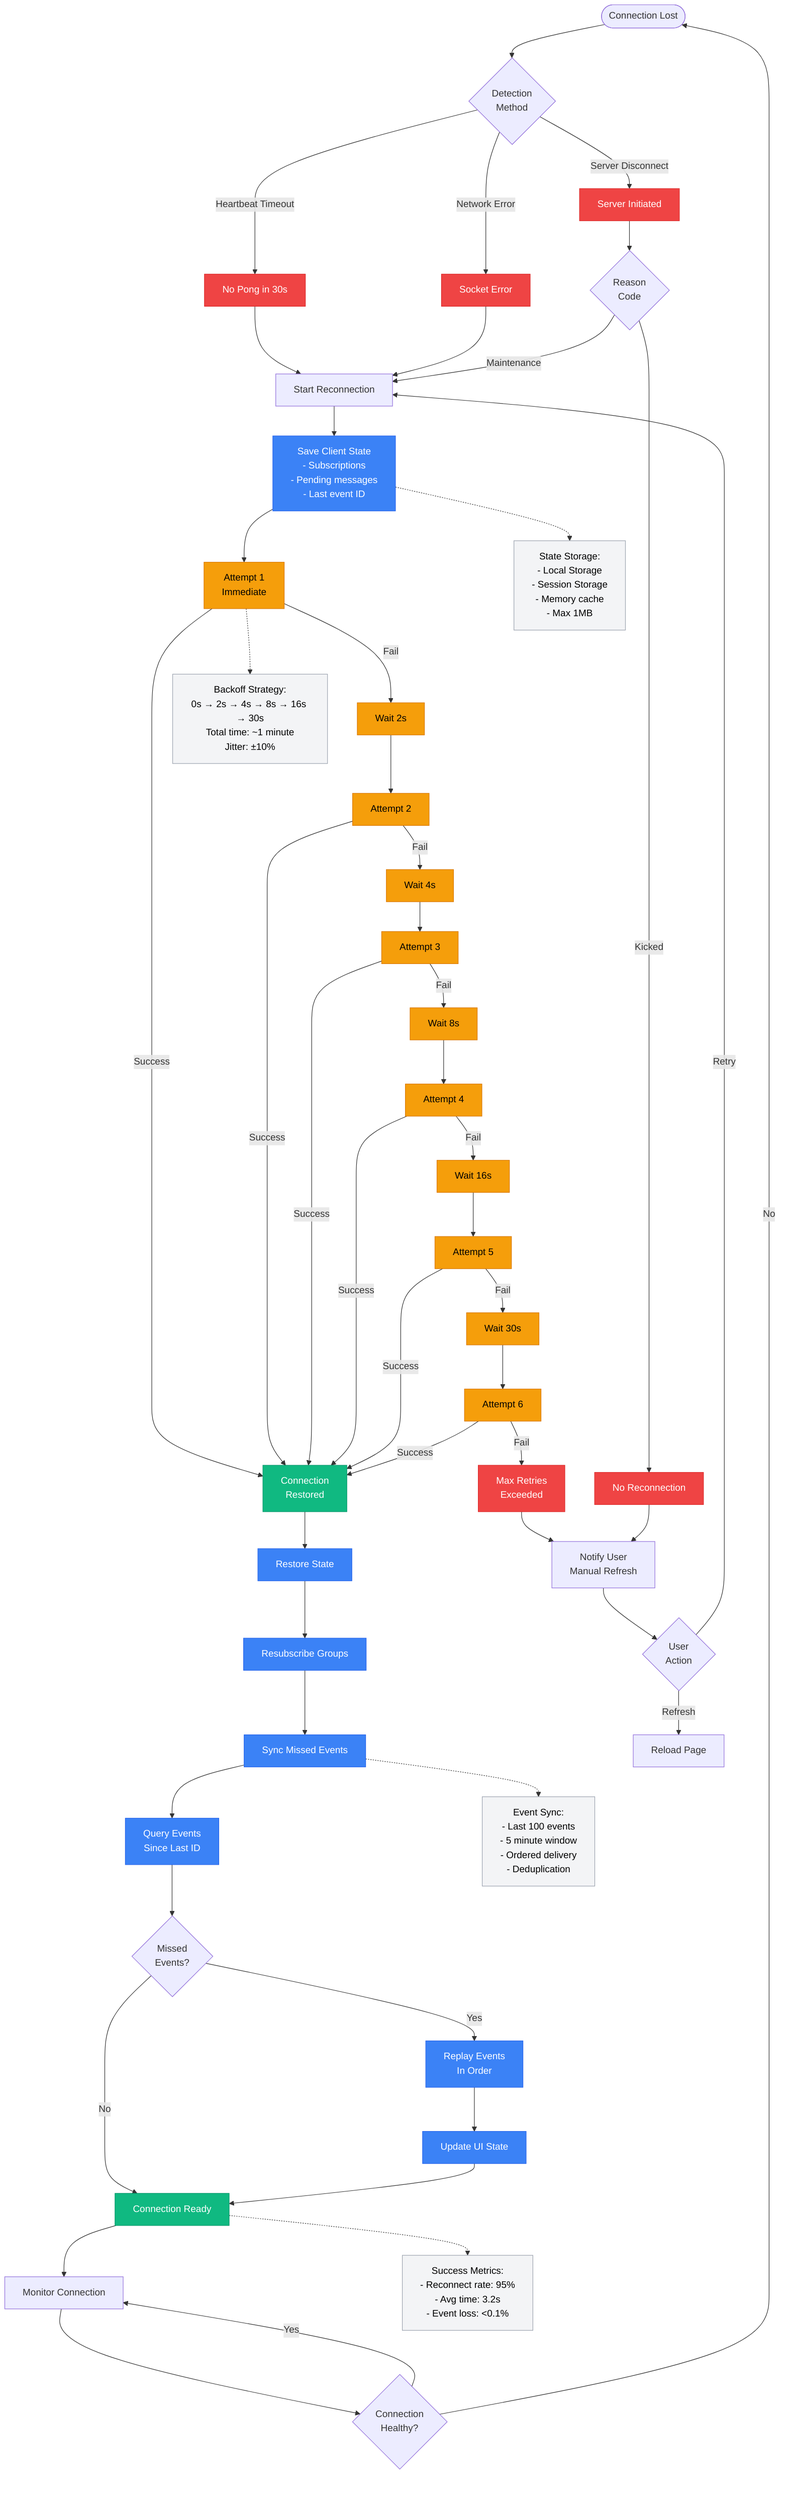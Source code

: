 %% SignalR Reconnection and Recovery Strategy
%% Shows automatic reconnection handling with state recovery
%% Version: 1.0
%% Last Updated: 2025-10-15
%% Related Docs: /guides/operations/connection-resilience, /api/signalr-events

flowchart TD
    Start([Connection Lost]) --> DetectLoss{Detection<br/>Method}

    DetectLoss -->|Heartbeat Timeout| HeartbeatFail[No Pong in 30s]
    DetectLoss -->|Network Error| NetworkFail[Socket Error]
    DetectLoss -->|Server Disconnect| ServerClose[Server Initiated]

    HeartbeatFail --> StartReconnect
    NetworkFail --> StartReconnect
    ServerClose --> CheckReason{Reason<br/>Code}

    CheckReason -->|Maintenance| StartReconnect[Start Reconnection]
    CheckReason -->|Kicked| NoReconnect[No Reconnection]

    StartReconnect --> SaveState[Save Client State<br/>- Subscriptions<br/>- Pending messages<br/>- Last event ID]

    SaveState --> Attempt1[Attempt 1<br/>Immediate]

    Attempt1 -->|Fail| Wait2[Wait 2s]
    Wait2 --> Attempt2[Attempt 2]

    Attempt2 -->|Fail| Wait4[Wait 4s]
    Wait4 --> Attempt3[Attempt 3]

    Attempt3 -->|Fail| Wait8[Wait 8s]
    Wait8 --> Attempt4[Attempt 4]

    Attempt4 -->|Fail| Wait16[Wait 16s]
    Wait16 --> Attempt5[Attempt 5]

    Attempt5 -->|Fail| Wait30[Wait 30s]
    Wait30 --> Attempt6[Attempt 6]

    Attempt6 -->|Fail| GiveUp[Max Retries<br/>Exceeded]

    Attempt1 -->|Success| Reconnected
    Attempt2 -->|Success| Reconnected
    Attempt3 -->|Success| Reconnected
    Attempt4 -->|Success| Reconnected
    Attempt5 -->|Success| Reconnected
    Attempt6 -->|Success| Reconnected

    Reconnected[Connection<br/>Restored] --> RestoreState[Restore State]

    RestoreState --> ResubGroups[Resubscribe Groups]
    ResubGroups --> SyncState[Sync Missed Events]

    SyncState --> QueryMissed[Query Events<br/>Since Last ID]
    QueryMissed --> ProcessMissed{Missed<br/>Events?}

    ProcessMissed -->|Yes| ReplayEvents[Replay Events<br/>In Order]
    ProcessMissed -->|No| Ready

    ReplayEvents --> UpdateUI[Update UI State]
    UpdateUI --> Ready[Connection Ready]

    GiveUp --> UserNotify[Notify User<br/>Manual Refresh]
    NoReconnect --> UserNotify

    UserNotify --> ManualAction{User<br/>Action}
    ManualAction -->|Refresh| PageReload[Reload Page]
    ManualAction -->|Retry| StartReconnect

    Ready --> Monitor[Monitor Connection]
    Monitor --> Healthy{Connection<br/>Healthy?}

    Healthy -->|Yes| Monitor
    Healthy -->|No| Start

    %% Annotations
    SaveState -.-> StateNote[State Storage:<br/>- Local Storage<br/>- Session Storage<br/>- Memory cache<br/>- Max 1MB]

    SyncState -.-> SyncNote[Event Sync:<br/>- Last 100 events<br/>- 5 minute window<br/>- Ordered delivery<br/>- Deduplication]

    Attempt1 -.-> BackoffNote[Backoff Strategy:<br/>0s → 2s → 4s → 8s → 16s → 30s<br/>Total time: ~1 minute<br/>Jitter: ±10%]

    Ready -.-> MetricsNote[Success Metrics:<br/>- Reconnect rate: 95%<br/>- Avg time: 3.2s<br/>- Event loss: <0.1%]

    classDef error fill:#ef4444,stroke:#dc2626,color:#fff
    classDef retry fill:#f59e0b,stroke:#d97706,color:#000
    classDef success fill:#10b981,stroke:#059669,color:#fff
    classDef process fill:#3b82f6,stroke:#2563eb,color:#fff
    classDef note fill:#f3f4f6,stroke:#9ca3af,color:#000

    class HeartbeatFail,NetworkFail,ServerClose,GiveUp,NoReconnect error
    class Attempt1,Attempt2,Attempt3,Attempt4,Attempt5,Attempt6,Wait2,Wait4,Wait8,Wait16,Wait30 retry
    class Reconnected,Ready success
    class SaveState,RestoreState,ResubGroups,SyncState,QueryMissed,ReplayEvents,UpdateUI process
    class StateNote,SyncNote,BackoffNote,MetricsNote note